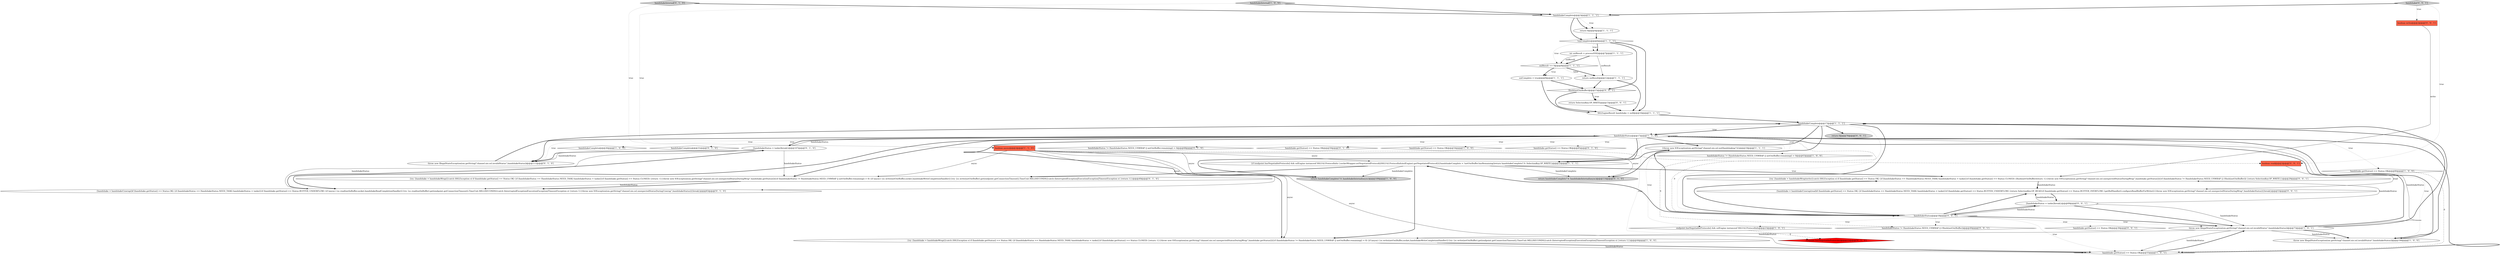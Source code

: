 digraph {
13 [style = filled, label = "return sniResult@@@12@@@['1', '1', '1']", fillcolor = white, shape = ellipse image = "AAA0AAABBB1BBB"];
5 [style = filled, label = "throw new IllegalStateException(sm.getString(\"channel.nio.ssl.invalidStatus\",handshakeStatus))@@@106@@@['1', '0', '0']", fillcolor = white, shape = ellipse image = "AAA0AAABBB1BBB"];
15 [style = filled, label = "throw new IllegalStateException(sm.getString(\"channel.nio.ssl.invalidStatus\",handshakeStatus))@@@73@@@['1', '0', '1']", fillcolor = white, shape = ellipse image = "AAA0AAABBB1BBB"];
16 [style = filled, label = "return 0@@@4@@@['1', '1', '1']", fillcolor = white, shape = ellipse image = "AAA0AAABBB1BBB"];
3 [style = filled, label = "boolean async@@@2@@@['1', '1', '0']", fillcolor = tomato, shape = box image = "AAA0AAABBB1BBB"];
17 [style = filled, label = "return handshakeComplete? 0: handshakeInternal(async)@@@109@@@['1', '0', '0']", fillcolor = lightgray, shape = ellipse image = "AAA0AAABBB1BBB"];
10 [style = filled, label = "endpoint.hasNegotiableProtocols() && sslEngine instanceof SSLUtil.ProtocolInfo@@@23@@@['1', '0', '1']", fillcolor = white, shape = diamond image = "AAA0AAABBB1BBB"];
11 [style = filled, label = "sniResult == 0@@@8@@@['1', '1', '1']", fillcolor = white, shape = diamond image = "AAA0AAABBB1BBB"];
18 [style = filled, label = "handshakeComplete@@@26@@@['1', '0', '0']", fillcolor = white, shape = diamond image = "AAA0AAABBB1BBB"];
8 [style = filled, label = "handshakeStatus != HandshakeStatus.NEED_UNWRAP || netOutBuffer.remaining() > 0@@@63@@@['1', '0', '0']", fillcolor = white, shape = diamond image = "AAA0AAABBB1BBB"];
20 [style = filled, label = "int sniResult = processSNI()@@@7@@@['1', '1', '1']", fillcolor = white, shape = ellipse image = "AAA0AAABBB1BBB"];
43 [style = filled, label = "handshake['0', '0', '1']", fillcolor = lightgray, shape = diamond image = "AAA0AAABBB3BBB"];
23 [style = filled, label = "handshakeComplete@@@3@@@['1', '1', '1']", fillcolor = white, shape = diamond image = "AAA0AAABBB1BBB"];
27 [style = filled, label = "handshakeComplete@@@31@@@['0', '1', '0']", fillcolor = white, shape = diamond image = "AAA0AAABBB2BBB"];
2 [style = filled, label = "handshakeStatus@@@17@@@['1', '1', '0']", fillcolor = white, shape = diamond image = "AAA0AAABBB1BBB"];
36 [style = filled, label = "boolean write@@@2@@@['0', '0', '1']", fillcolor = tomato, shape = box image = "AAA0AAABBB3BBB"];
33 [style = filled, label = "endpoint.hasNegotiableProtocols()@@@22@@@['0', '1', '0']", fillcolor = red, shape = diamond image = "AAA1AAABBB2BBB"];
24 [style = filled, label = "return handshakeComplete? 0: handshakeInternal(async)@@@114@@@['0', '1', '0']", fillcolor = lightgray, shape = ellipse image = "AAA0AAABBB2BBB"];
7 [style = filled, label = "!handshakeComplete@@@17@@@['1', '1', '1']", fillcolor = white, shape = diamond image = "AAA0AAABBB1BBB"];
44 [style = filled, label = "{try {handshake = handshakeWrap(write)}catch (SSLException e) if (handshake.getStatus() == Status.OK) {if (handshakeStatus == HandshakeStatus.NEED_TASK) handshakeStatus = tasks()}if (handshake.getStatus() == Status.CLOSED) {flush(netOutBuffer)return -1}{throw new IOException(sm.getString(\"channel.nio.ssl.unexpectedStatusDuringWrap\",handshake.getStatus()))}if (handshakeStatus != HandshakeStatus.NEED_UNWRAP || (!flush(netOutBuffer))) {return SelectionKey.OP_WRITE}}@@@29@@@['0', '0', '1']", fillcolor = white, shape = ellipse image = "AAA0AAABBB3BBB"];
6 [style = filled, label = "sniComplete = true@@@9@@@['1', '1', '1']", fillcolor = white, shape = ellipse image = "AAA0AAABBB1BBB"];
40 [style = filled, label = "{handshake = handshakeUnwrap(read)if (handshake.getStatus() == Status.OK) {if (handshakeStatus == HandshakeStatus.NEED_TASK) handshakeStatus = tasks()}if (handshake.getStatus() == Status.BUFFER_UNDERFLOW) {return SelectionKey.OP_READ}if (handshake.getStatus() == Status.BUFFER_OVERFLOW) {getBufHandler().configureReadBufferForWrite()}{throw new IOException(sm.getString(\"channel.nio.ssl.unexpectedStatusDuringWrap\",handshakeStatus))}break}@@@53@@@['0', '0', '1']", fillcolor = white, shape = ellipse image = "AAA0AAABBB3BBB"];
26 [style = filled, label = "{handshakeStatus = tasks()break}@@@107@@@['0', '1', '0']", fillcolor = white, shape = ellipse image = "AAA0AAABBB2BBB"];
30 [style = filled, label = "handshakeStatus != HandshakeStatus.NEED_UNWRAP || netOutBuffer.remaining() > 0@@@68@@@['0', '1', '0']", fillcolor = white, shape = diamond image = "AAA0AAABBB2BBB"];
39 [style = filled, label = "handshakeStatus != HandshakeStatus.NEED_UNWRAP || (!flush(netOutBuffer))@@@49@@@['0', '0', '1']", fillcolor = white, shape = diamond image = "AAA0AAABBB3BBB"];
0 [style = filled, label = "{throw new IOException(sm.getString(\"channel.nio.ssl.notHandshaking\"))}@@@19@@@['1', '1', '1']", fillcolor = white, shape = ellipse image = "AAA0AAABBB1BBB"];
21 [style = filled, label = "{if (endpoint.hasNegotiableProtocols() && sslEngine instanceof SSLUtil.ProtocolInfo) {socketWrapper.setNegotiatedProtocol(((SSLUtil.ProtocolInfo)sslEngine).getNegotiatedProtocol())}handshakeComplete = !netOutBuffer.hasRemaining()return handshakeComplete? 0: SelectionKey.OP_WRITE}@@@22@@@['1', '1', '1']", fillcolor = white, shape = ellipse image = "AAA0AAABBB1BBB"];
25 [style = filled, label = "handshake.getStatus() == Status.OK@@@59@@@['0', '1', '0']", fillcolor = white, shape = diamond image = "AAA0AAABBB2BBB"];
28 [style = filled, label = "throw new IllegalStateException(sm.getString(\"channel.nio.ssl.invalidStatus\",handshakeStatus))@@@111@@@['0', '1', '0']", fillcolor = white, shape = ellipse image = "AAA0AAABBB2BBB"];
14 [style = filled, label = "{try {handshake = handshakeWrap()}catch (SSLException e) if (handshake.getStatus() == Status.OK) {if (handshakeStatus == HandshakeStatus.NEED_TASK) handshakeStatus = tasks()}if (handshake.getStatus() == Status.CLOSED) {return -1}{throw new IOException(sm.getString(\"channel.nio.ssl.unexpectedStatusDuringWrap\",handshake.getStatus()))}if (handshakeStatus != HandshakeStatus.NEED_UNWRAP || netOutBuffer.remaining() > 0) {if (async) {sc.write(netOutBuffer,socket,handshakeWriteCompletionHandler)}{try {sc.write(netOutBuffer).get(endpoint.getConnectionTimeout(),TimeUnit.MILLISECONDS)}catch (InterruptedException|ExecutionException|TimeoutException e) }return 1}}@@@44@@@['1', '0', '0']", fillcolor = white, shape = ellipse image = "AAA0AAABBB1BBB"];
31 [style = filled, label = "{handshake = handshakeUnwrap()if (handshake.getStatus() == Status.OK) {if (handshakeStatus == HandshakeStatus.NEED_TASK) handshakeStatus = tasks()}if (handshake.getStatus() == Status.BUFFER_UNDERFLOW) {if (async) {sc.read(netInBuffer,socket,handshakeReadCompletionHandler)}{try {sc.read(netInBuffer).get(endpoint.getConnectionTimeout(),TimeUnit.MILLISECONDS)}catch (InterruptedException|ExecutionException|TimeoutException e) }return 1}{throw new IOException(sm.getString(\"channel.nio.ssl.unexpectedStatusDuringUnwrap\",handshakeStatus))}break}@@@83@@@['0', '1', '0']", fillcolor = white, shape = ellipse image = "AAA0AAABBB2BBB"];
42 [style = filled, label = "boolean read@@@2@@@['0', '0', '1']", fillcolor = tomato, shape = box image = "AAA0AAABBB3BBB"];
46 [style = filled, label = "handshake.getStatus() == Status.OK@@@39@@@['0', '0', '1']", fillcolor = white, shape = diamond image = "AAA0AAABBB3BBB"];
19 [style = filled, label = "handshake.getStatus() == Status.OK@@@55@@@['1', '0', '1']", fillcolor = white, shape = diamond image = "AAA0AAABBB1BBB"];
34 [style = filled, label = "handshakeInternal['0', '1', '0']", fillcolor = lightgray, shape = diamond image = "AAA0AAABBB2BBB"];
41 [style = filled, label = "return SelectionKey.OP_WRITE@@@15@@@['0', '0', '1']", fillcolor = white, shape = ellipse image = "AAA0AAABBB3BBB"];
22 [style = filled, label = "SSLEngineResult handshake = null@@@16@@@['1', '1', '1']", fillcolor = white, shape = ellipse image = "AAA0AAABBB1BBB"];
37 [style = filled, label = "handshakeStatus@@@18@@@['0', '0', '1']", fillcolor = white, shape = diamond image = "AAA0AAABBB3BBB"];
35 [style = filled, label = "return 0@@@76@@@['0', '0', '1']", fillcolor = lightgray, shape = ellipse image = "AAA0AAABBB3BBB"];
45 [style = filled, label = "!flush(netOutBuffer)@@@15@@@['0', '0', '1']", fillcolor = white, shape = diamond image = "AAA0AAABBB3BBB"];
1 [style = filled, label = "handshake.getStatus() == Status.OK@@@80@@@['1', '0', '0']", fillcolor = white, shape = diamond image = "AAA0AAABBB1BBB"];
4 [style = filled, label = "!sniComplete@@@6@@@['1', '1', '1']", fillcolor = white, shape = diamond image = "AAA0AAABBB1BBB"];
12 [style = filled, label = "handshake.getStatus() == Status.OK@@@54@@@['1', '0', '0']", fillcolor = white, shape = diamond image = "AAA0AAABBB1BBB"];
32 [style = filled, label = "handshake.getStatus() == Status.OK@@@85@@@['0', '1', '0']", fillcolor = white, shape = diamond image = "AAA0AAABBB2BBB"];
38 [style = filled, label = "{handshakeStatus = tasks()break}@@@69@@@['0', '0', '1']", fillcolor = white, shape = ellipse image = "AAA0AAABBB3BBB"];
29 [style = filled, label = "{try {handshake = handshakeWrap()}catch (SSLException e) if (handshake.getStatus() == Status.OK) {if (handshakeStatus == HandshakeStatus.NEED_TASK) handshakeStatus = tasks()}if (handshake.getStatus() == Status.CLOSED) {return -1}{throw new IOException(sm.getString(\"channel.nio.ssl.unexpectedStatusDuringWrap\",handshake.getStatus()))}if (handshakeStatus != HandshakeStatus.NEED_UNWRAP || netOutBuffer.remaining() > 0) {if (async) {sc.write(netOutBuffer,socket,handshakeWriteCompletionHandler)}{try {sc.write(netOutBuffer).get(endpoint.getConnectionTimeout(),TimeUnit.MILLISECONDS)}catch (InterruptedException|ExecutionException|TimeoutException e) }return 1}}@@@49@@@['0', '1', '0']", fillcolor = white, shape = ellipse image = "AAA0AAABBB2BBB"];
9 [style = filled, label = "handshakeInternal['1', '0', '0']", fillcolor = lightgray, shape = diamond image = "AAA0AAABBB1BBB"];
37->0 [style = bold, label=""];
2->26 [style = bold, label=""];
38->15 [style = solid, label="handshakeStatus"];
6->22 [style = bold, label=""];
1->19 [style = dashed, label="0"];
7->35 [style = bold, label=""];
42->40 [style = solid, label="read"];
37->15 [style = bold, label=""];
40->38 [style = bold, label=""];
2->18 [style = dotted, label="true"];
38->15 [style = bold, label=""];
43->23 [style = bold, label=""];
15->5 [style = solid, label="handshakeStatus"];
2->25 [style = dotted, label="true"];
21->17 [style = solid, label="handshakeComplete"];
21->24 [style = solid, label="handshakeComplete"];
45->22 [style = bold, label=""];
37->38 [style = bold, label=""];
11->13 [style = bold, label=""];
2->14 [style = bold, label=""];
2->15 [style = bold, label=""];
13->45 [style = bold, label=""];
26->28 [style = solid, label="handshakeStatus"];
13->22 [style = bold, label=""];
26->28 [style = bold, label=""];
41->22 [style = bold, label=""];
19->15 [style = bold, label=""];
2->28 [style = bold, label=""];
3->29 [style = solid, label="async"];
2->8 [style = dotted, label="true"];
2->10 [style = dotted, label="true"];
29->31 [style = solid, label="handshakeStatus"];
2->31 [style = bold, label=""];
45->41 [style = bold, label=""];
21->44 [style = bold, label=""];
7->37 [style = bold, label=""];
37->21 [style = bold, label=""];
26->29 [style = solid, label="handshakeStatus"];
37->19 [style = dotted, label="true"];
0->21 [style = bold, label=""];
2->28 [style = dotted, label="true"];
22->7 [style = bold, label=""];
15->2 [style = solid, label="handshakeStatus"];
37->46 [style = dotted, label="true"];
20->13 [style = solid, label="sniResult"];
4->45 [style = bold, label=""];
7->24 [style = bold, label=""];
38->37 [style = solid, label="handshakeStatus"];
21->29 [style = bold, label=""];
2->27 [style = dotted, label="true"];
2->21 [style = bold, label=""];
26->2 [style = solid, label="handshakeStatus"];
7->2 [style = bold, label=""];
2->37 [style = dashed, label="0"];
2->12 [style = dotted, label="true"];
5->7 [style = bold, label=""];
4->22 [style = bold, label=""];
9->3 [style = dotted, label="true"];
23->16 [style = dotted, label="true"];
15->19 [style = solid, label="handshakeStatus"];
7->2 [style = dotted, label="true"];
7->17 [style = bold, label=""];
4->11 [style = dotted, label="true"];
14->19 [style = bold, label=""];
2->30 [style = dotted, label="true"];
3->14 [style = solid, label="async"];
3->17 [style = solid, label="async"];
37->15 [style = dotted, label="true"];
45->41 [style = dotted, label="true"];
31->26 [style = bold, label=""];
2->0 [style = bold, label=""];
11->6 [style = dotted, label="true"];
44->40 [style = solid, label="handshakeStatus"];
4->20 [style = bold, label=""];
37->44 [style = bold, label=""];
34->23 [style = bold, label=""];
3->42 [style = dashed, label="0"];
16->4 [style = bold, label=""];
2->5 [style = dotted, label="true"];
43->36 [style = dotted, label="true"];
2->5 [style = bold, label=""];
21->14 [style = bold, label=""];
11->13 [style = dotted, label="false"];
20->11 [style = bold, label=""];
37->10 [style = dotted, label="true"];
3->19 [style = solid, label="async"];
23->16 [style = bold, label=""];
38->40 [style = solid, label="handshakeStatus"];
2->19 [style = bold, label=""];
36->44 [style = solid, label="write"];
15->7 [style = bold, label=""];
26->31 [style = solid, label="handshakeStatus"];
11->6 [style = bold, label=""];
29->31 [style = bold, label=""];
4->20 [style = dotted, label="true"];
28->7 [style = bold, label=""];
23->4 [style = bold, label=""];
44->40 [style = bold, label=""];
10->33 [style = dashed, label="0"];
43->42 [style = dotted, label="true"];
3->24 [style = solid, label="async"];
7->37 [style = dotted, label="true"];
15->5 [style = bold, label=""];
2->32 [style = dotted, label="true"];
20->11 [style = solid, label="sniResult"];
9->23 [style = bold, label=""];
34->3 [style = dotted, label="true"];
2->33 [style = dotted, label="true"];
2->1 [style = dotted, label="true"];
14->19 [style = solid, label="handshakeStatus"];
8->39 [style = dashed, label="0"];
37->39 [style = dotted, label="true"];
38->44 [style = solid, label="handshakeStatus"];
3->31 [style = solid, label="async"];
15->14 [style = solid, label="handshakeStatus"];
3->21 [style = solid, label="async"];
2->29 [style = bold, label=""];
6->45 [style = bold, label=""];
37->40 [style = bold, label=""];
}
